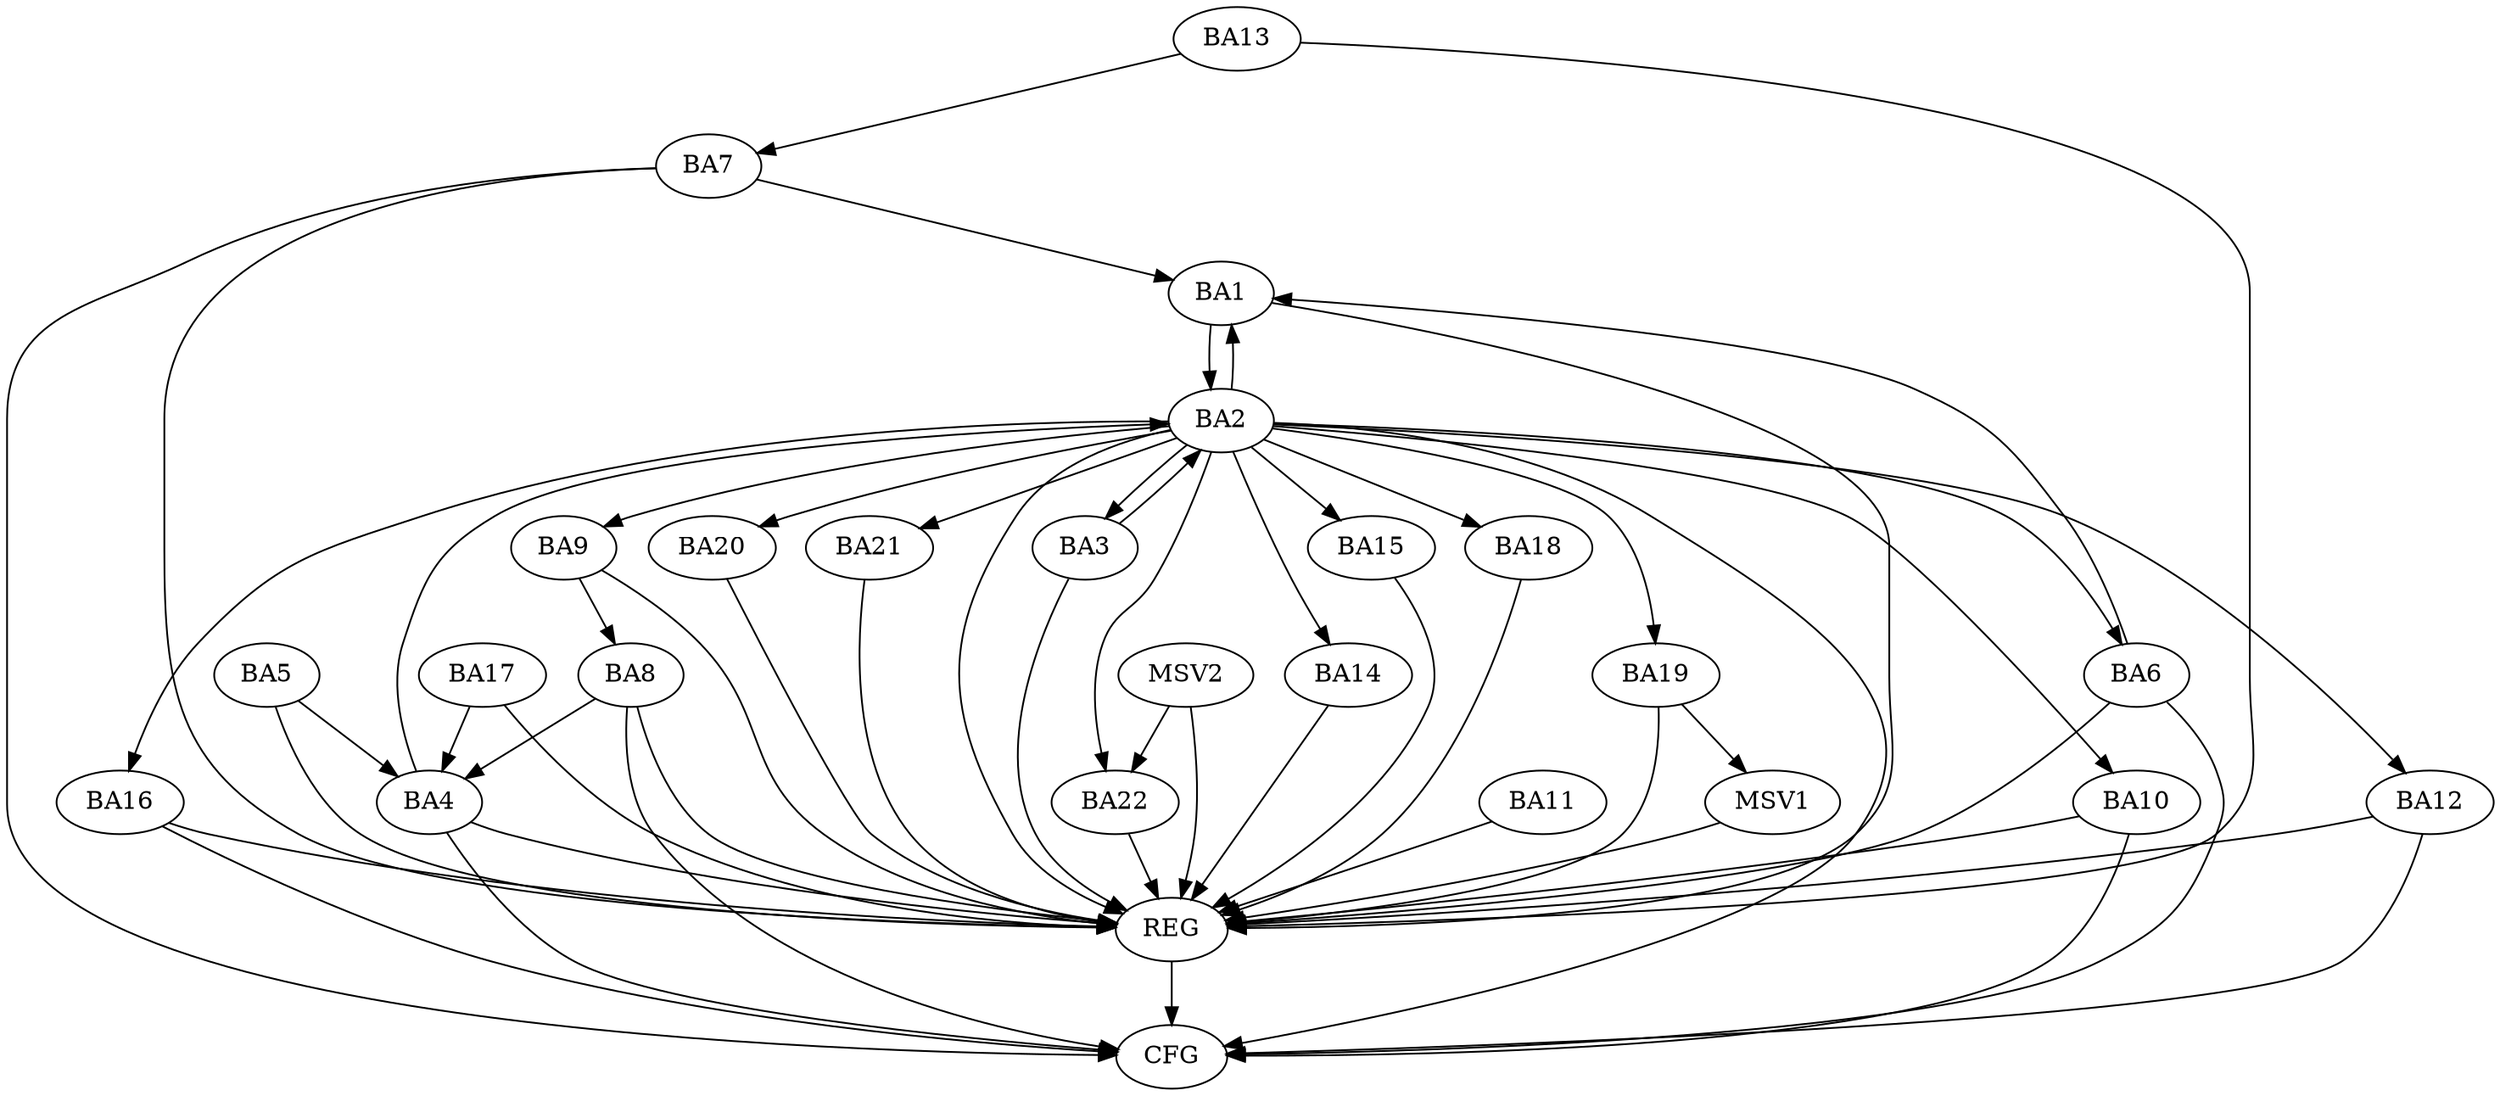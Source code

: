 strict digraph G {
  BA1 [ label="BA1" ];
  BA2 [ label="BA2" ];
  BA3 [ label="BA3" ];
  BA4 [ label="BA4" ];
  BA5 [ label="BA5" ];
  BA6 [ label="BA6" ];
  BA7 [ label="BA7" ];
  BA8 [ label="BA8" ];
  BA9 [ label="BA9" ];
  BA10 [ label="BA10" ];
  BA11 [ label="BA11" ];
  BA12 [ label="BA12" ];
  BA13 [ label="BA13" ];
  BA14 [ label="BA14" ];
  BA15 [ label="BA15" ];
  BA16 [ label="BA16" ];
  BA17 [ label="BA17" ];
  BA18 [ label="BA18" ];
  BA19 [ label="BA19" ];
  BA20 [ label="BA20" ];
  BA21 [ label="BA21" ];
  BA22 [ label="BA22" ];
  REG [ label="REG" ];
  CFG [ label="CFG" ];
  MSV1 [ label="MSV1" ];
  MSV2 [ label="MSV2" ];
  BA1 -> BA2;
  BA2 -> BA1;
  BA3 -> BA2;
  BA4 -> BA2;
  BA5 -> BA4;
  BA6 -> BA1;
  BA7 -> BA1;
  BA8 -> BA4;
  BA9 -> BA8;
  BA13 -> BA7;
  BA17 -> BA4;
  BA1 -> REG;
  BA2 -> REG;
  BA3 -> REG;
  BA4 -> REG;
  BA5 -> REG;
  BA6 -> REG;
  BA7 -> REG;
  BA8 -> REG;
  BA9 -> REG;
  BA10 -> REG;
  BA11 -> REG;
  BA12 -> REG;
  BA13 -> REG;
  BA14 -> REG;
  BA15 -> REG;
  BA16 -> REG;
  BA17 -> REG;
  BA18 -> REG;
  BA19 -> REG;
  BA20 -> REG;
  BA21 -> REG;
  BA22 -> REG;
  BA12 -> CFG;
  BA7 -> CFG;
  BA10 -> CFG;
  BA8 -> CFG;
  BA2 -> CFG;
  BA6 -> CFG;
  BA16 -> CFG;
  BA4 -> CFG;
  REG -> CFG;
  BA2 -> BA3;
  BA2 -> BA18;
  BA2 -> BA16;
  BA2 -> BA21;
  BA2 -> BA22;
  BA2 -> BA10;
  BA2 -> BA14;
  BA2 -> BA19;
  BA2 -> BA9;
  BA2 -> BA20;
  BA2 -> BA15;
  BA2 -> BA12;
  BA2 -> BA6;
  BA19 -> MSV1;
  MSV1 -> REG;
  MSV2 -> BA22;
  MSV2 -> REG;
}
